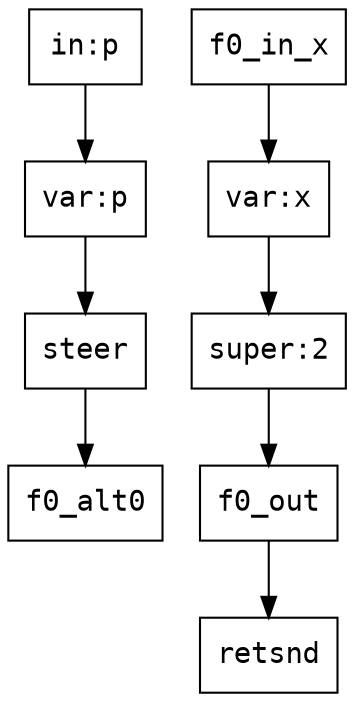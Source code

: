 digraph Dataflow {
  node [shape=record,fontname="Courier"];
  "f0_in_p" [label="in:p"];
  "f0_scr_out" [label="var:p"];
  "f0_in_p" -> "f0_scr_out";
  "f0_steer" [label="steer"];
  "f0_scr_out" -> "f0_steer";
  "f0_steer" -> "f0_alt0";
  "f0_alt0_out" [label="var:x"];
  "f0_in_x" -> "f0_alt0_out";
  "f0_alt0_out" -> "f0_phi";
  "f0_phi" [label="super:2"];
  "f0_phi" -> "f0_out";
  "f0_retsnd" [label="retsnd"];
  "f0_out" -> "f0_retsnd";
}
